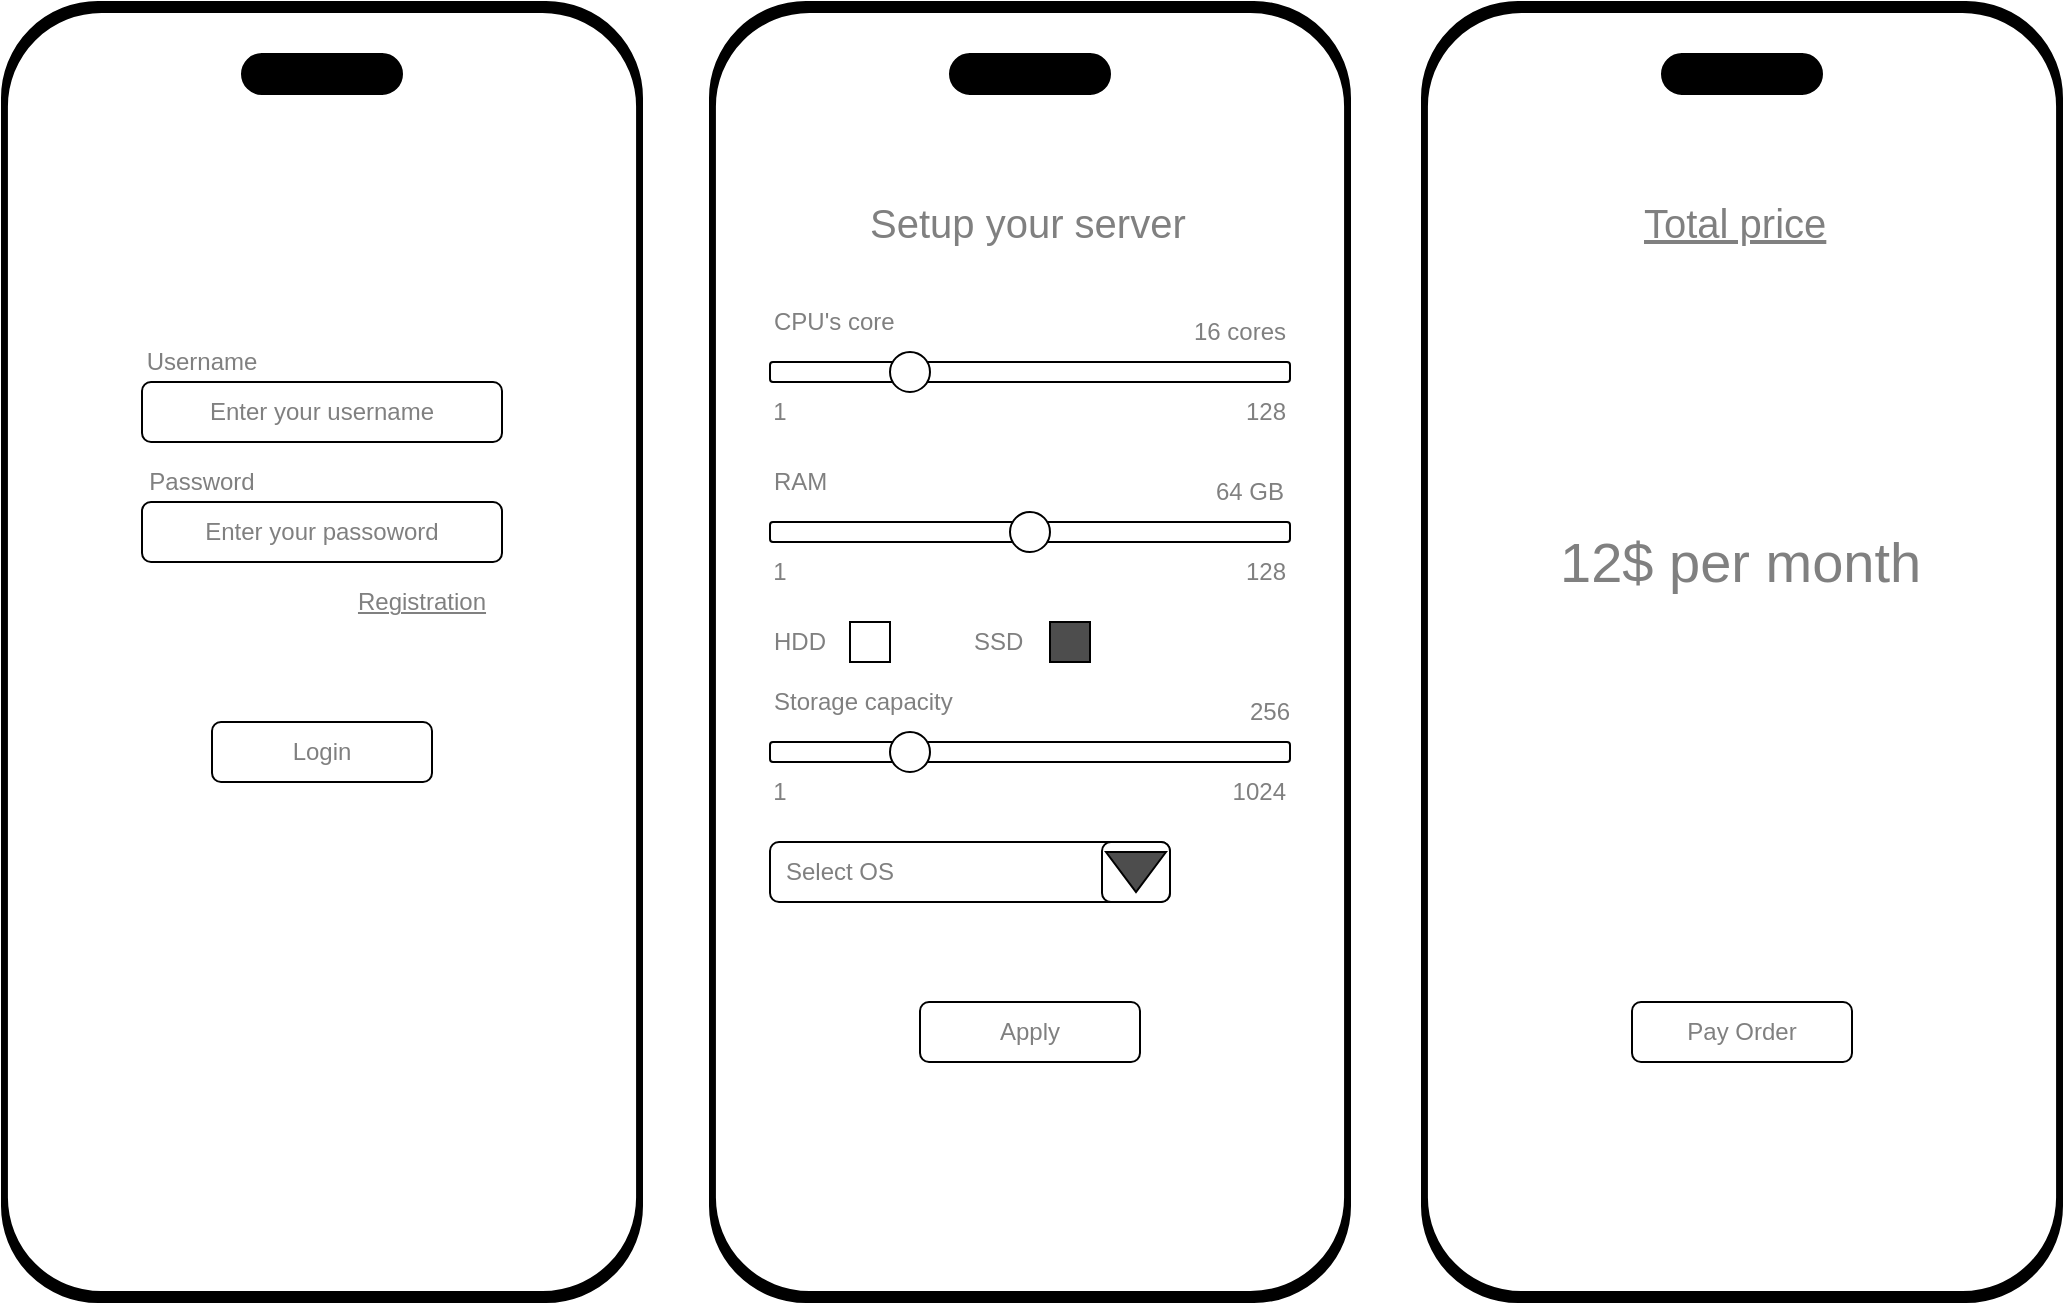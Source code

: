 <mxfile version="21.6.8" type="device">
  <diagram name="Страница — 1" id="HxW6GojPNqiicMQGRBJ_">
    <mxGraphModel dx="1420" dy="1006" grid="1" gridSize="10" guides="1" tooltips="1" connect="1" arrows="1" fold="1" page="1" pageScale="1" pageWidth="827" pageHeight="1169" math="0" shadow="0">
      <root>
        <mxCell id="0" />
        <mxCell id="1" parent="0" />
        <mxCell id="lTt8sXJPaiqsI27GvJI6-10" value="" style="group" vertex="1" connectable="0" parent="1">
          <mxGeometry x="60" y="140" width="320" height="650" as="geometry" />
        </mxCell>
        <mxCell id="lTt8sXJPaiqsI27GvJI6-1" value="" style="rounded=1;whiteSpace=wrap;html=1;fillColor=#000000;" vertex="1" parent="lTt8sXJPaiqsI27GvJI6-10">
          <mxGeometry width="320" height="650" as="geometry" />
        </mxCell>
        <mxCell id="lTt8sXJPaiqsI27GvJI6-2" value="" style="rounded=1;whiteSpace=wrap;html=1;" vertex="1" parent="lTt8sXJPaiqsI27GvJI6-10">
          <mxGeometry x="2.46" y="5" width="315.08" height="640" as="geometry" />
        </mxCell>
        <mxCell id="lTt8sXJPaiqsI27GvJI6-6" value="" style="group;fillColor=default;" vertex="1" connectable="0" parent="lTt8sXJPaiqsI27GvJI6-10">
          <mxGeometry x="120" y="26" width="80" height="22.5" as="geometry" />
        </mxCell>
        <mxCell id="lTt8sXJPaiqsI27GvJI6-3" value="" style="rounded=0;whiteSpace=wrap;html=1;fillColor=#000000;" vertex="1" parent="lTt8sXJPaiqsI27GvJI6-6">
          <mxGeometry x="10" width="60" height="20" as="geometry" />
        </mxCell>
        <mxCell id="lTt8sXJPaiqsI27GvJI6-4" value="" style="ellipse;whiteSpace=wrap;html=1;aspect=fixed;fillColor=#000000;" vertex="1" parent="lTt8sXJPaiqsI27GvJI6-6">
          <mxGeometry width="20" height="20" as="geometry" />
        </mxCell>
        <mxCell id="lTt8sXJPaiqsI27GvJI6-5" value="" style="ellipse;whiteSpace=wrap;html=1;aspect=fixed;fillColor=#000000;" vertex="1" parent="lTt8sXJPaiqsI27GvJI6-6">
          <mxGeometry x="60" width="20" height="20" as="geometry" />
        </mxCell>
        <mxCell id="lTt8sXJPaiqsI27GvJI6-34" value="" style="group" vertex="1" connectable="0" parent="lTt8sXJPaiqsI27GvJI6-10">
          <mxGeometry x="70" y="160" width="180" height="60" as="geometry" />
        </mxCell>
        <mxCell id="lTt8sXJPaiqsI27GvJI6-11" value="" style="rounded=1;whiteSpace=wrap;html=1;" vertex="1" parent="lTt8sXJPaiqsI27GvJI6-34">
          <mxGeometry y="30" width="180" height="30" as="geometry" />
        </mxCell>
        <mxCell id="lTt8sXJPaiqsI27GvJI6-13" value="Username" style="text;html=1;strokeColor=none;fillColor=none;align=center;verticalAlign=middle;whiteSpace=wrap;rounded=0;fontColor=#808080;" vertex="1" parent="lTt8sXJPaiqsI27GvJI6-34">
          <mxGeometry y="10" width="60" height="20" as="geometry" />
        </mxCell>
        <mxCell id="lTt8sXJPaiqsI27GvJI6-33" value="Enter your username" style="text;html=1;strokeColor=none;fillColor=none;align=center;verticalAlign=middle;whiteSpace=wrap;rounded=0;fontColor=#808080;" vertex="1" parent="lTt8sXJPaiqsI27GvJI6-34">
          <mxGeometry x="10" y="35" width="160" height="20" as="geometry" />
        </mxCell>
        <mxCell id="lTt8sXJPaiqsI27GvJI6-47" value="" style="group" vertex="1" connectable="0" parent="lTt8sXJPaiqsI27GvJI6-10">
          <mxGeometry x="70" y="220" width="180" height="60" as="geometry" />
        </mxCell>
        <mxCell id="lTt8sXJPaiqsI27GvJI6-48" value="" style="rounded=1;whiteSpace=wrap;html=1;" vertex="1" parent="lTt8sXJPaiqsI27GvJI6-47">
          <mxGeometry y="30" width="180" height="30" as="geometry" />
        </mxCell>
        <mxCell id="lTt8sXJPaiqsI27GvJI6-50" value="Enter your passoword" style="text;html=1;strokeColor=none;fillColor=none;align=center;verticalAlign=middle;whiteSpace=wrap;rounded=0;fontColor=#808080;" vertex="1" parent="lTt8sXJPaiqsI27GvJI6-47">
          <mxGeometry x="10" y="35" width="160" height="20" as="geometry" />
        </mxCell>
        <mxCell id="lTt8sXJPaiqsI27GvJI6-49" value="Password" style="text;html=1;strokeColor=none;fillColor=none;align=center;verticalAlign=middle;whiteSpace=wrap;rounded=0;fontColor=#808080;" vertex="1" parent="lTt8sXJPaiqsI27GvJI6-10">
          <mxGeometry x="70" y="230" width="60" height="20" as="geometry" />
        </mxCell>
        <mxCell id="lTt8sXJPaiqsI27GvJI6-52" value="Registration" style="text;html=1;strokeColor=none;fillColor=none;align=center;verticalAlign=middle;whiteSpace=wrap;rounded=0;fontColor=#808080;fontStyle=4" vertex="1" parent="lTt8sXJPaiqsI27GvJI6-10">
          <mxGeometry x="170" y="290" width="80" height="20" as="geometry" />
        </mxCell>
        <mxCell id="lTt8sXJPaiqsI27GvJI6-53" value="" style="rounded=1;whiteSpace=wrap;html=1;" vertex="1" parent="lTt8sXJPaiqsI27GvJI6-10">
          <mxGeometry x="105" y="360" width="110" height="30" as="geometry" />
        </mxCell>
        <mxCell id="lTt8sXJPaiqsI27GvJI6-54" value="Login" style="text;html=1;strokeColor=none;fillColor=none;align=center;verticalAlign=middle;whiteSpace=wrap;rounded=0;fontColor=#808080;" vertex="1" parent="lTt8sXJPaiqsI27GvJI6-10">
          <mxGeometry x="130" y="365" width="60" height="20" as="geometry" />
        </mxCell>
        <mxCell id="lTt8sXJPaiqsI27GvJI6-55" value="" style="group;align=right;" vertex="1" connectable="0" parent="1">
          <mxGeometry x="414" y="140" width="320" height="650" as="geometry" />
        </mxCell>
        <mxCell id="lTt8sXJPaiqsI27GvJI6-56" value="" style="rounded=1;whiteSpace=wrap;html=1;fillColor=#000000;" vertex="1" parent="lTt8sXJPaiqsI27GvJI6-55">
          <mxGeometry width="320" height="650" as="geometry" />
        </mxCell>
        <mxCell id="lTt8sXJPaiqsI27GvJI6-57" value="" style="rounded=1;whiteSpace=wrap;html=1;" vertex="1" parent="lTt8sXJPaiqsI27GvJI6-55">
          <mxGeometry x="2.46" y="5" width="315.08" height="640" as="geometry" />
        </mxCell>
        <mxCell id="lTt8sXJPaiqsI27GvJI6-58" value="" style="group;fillColor=default;" vertex="1" connectable="0" parent="lTt8sXJPaiqsI27GvJI6-55">
          <mxGeometry x="120" y="26" width="80" height="22.5" as="geometry" />
        </mxCell>
        <mxCell id="lTt8sXJPaiqsI27GvJI6-59" value="" style="rounded=0;whiteSpace=wrap;html=1;fillColor=#000000;" vertex="1" parent="lTt8sXJPaiqsI27GvJI6-58">
          <mxGeometry x="10" width="60" height="20" as="geometry" />
        </mxCell>
        <mxCell id="lTt8sXJPaiqsI27GvJI6-60" value="" style="ellipse;whiteSpace=wrap;html=1;aspect=fixed;fillColor=#000000;" vertex="1" parent="lTt8sXJPaiqsI27GvJI6-58">
          <mxGeometry width="20" height="20" as="geometry" />
        </mxCell>
        <mxCell id="lTt8sXJPaiqsI27GvJI6-61" value="" style="ellipse;whiteSpace=wrap;html=1;aspect=fixed;fillColor=#000000;" vertex="1" parent="lTt8sXJPaiqsI27GvJI6-58">
          <mxGeometry x="60" width="20" height="20" as="geometry" />
        </mxCell>
        <mxCell id="lTt8sXJPaiqsI27GvJI6-82" value="" style="group" vertex="1" connectable="0" parent="lTt8sXJPaiqsI27GvJI6-55">
          <mxGeometry x="30" y="150" width="260" height="65" as="geometry" />
        </mxCell>
        <mxCell id="lTt8sXJPaiqsI27GvJI6-73" value="" style="rounded=1;whiteSpace=wrap;html=1;strokeWidth=1;perimeterSpacing=0;" vertex="1" parent="lTt8sXJPaiqsI27GvJI6-82">
          <mxGeometry y="30" width="260" height="10" as="geometry" />
        </mxCell>
        <mxCell id="lTt8sXJPaiqsI27GvJI6-74" value="" style="ellipse;whiteSpace=wrap;html=1;aspect=fixed;" vertex="1" parent="lTt8sXJPaiqsI27GvJI6-82">
          <mxGeometry x="60" y="25" width="20" height="20" as="geometry" />
        </mxCell>
        <mxCell id="lTt8sXJPaiqsI27GvJI6-76" value="CPU&#39;s core" style="text;html=1;strokeColor=none;fillColor=none;align=left;verticalAlign=middle;whiteSpace=wrap;rounded=0;fontColor=#808080;" vertex="1" parent="lTt8sXJPaiqsI27GvJI6-82">
          <mxGeometry width="80" height="20" as="geometry" />
        </mxCell>
        <mxCell id="lTt8sXJPaiqsI27GvJI6-77" value="1" style="text;html=1;strokeColor=none;fillColor=none;align=center;verticalAlign=middle;whiteSpace=wrap;rounded=0;fontColor=#808080;" vertex="1" parent="lTt8sXJPaiqsI27GvJI6-82">
          <mxGeometry y="45" width="10" height="20" as="geometry" />
        </mxCell>
        <mxCell id="lTt8sXJPaiqsI27GvJI6-78" value="128" style="text;html=1;strokeColor=none;fillColor=none;align=right;verticalAlign=middle;whiteSpace=wrap;rounded=0;fontColor=#808080;" vertex="1" parent="lTt8sXJPaiqsI27GvJI6-82">
          <mxGeometry x="230" y="45" width="30" height="20" as="geometry" />
        </mxCell>
        <mxCell id="lTt8sXJPaiqsI27GvJI6-79" value="16 cores" style="text;html=1;strokeColor=none;fillColor=none;align=center;verticalAlign=middle;whiteSpace=wrap;rounded=0;fontColor=#808080;" vertex="1" parent="lTt8sXJPaiqsI27GvJI6-82">
          <mxGeometry x="210" y="5" width="50" height="20" as="geometry" />
        </mxCell>
        <mxCell id="lTt8sXJPaiqsI27GvJI6-83" value="" style="group" vertex="1" connectable="0" parent="lTt8sXJPaiqsI27GvJI6-55">
          <mxGeometry x="30" y="230" width="260" height="65" as="geometry" />
        </mxCell>
        <mxCell id="lTt8sXJPaiqsI27GvJI6-84" value="" style="rounded=1;whiteSpace=wrap;html=1;strokeWidth=1;perimeterSpacing=0;" vertex="1" parent="lTt8sXJPaiqsI27GvJI6-83">
          <mxGeometry y="30" width="260" height="10" as="geometry" />
        </mxCell>
        <mxCell id="lTt8sXJPaiqsI27GvJI6-85" value="" style="ellipse;whiteSpace=wrap;html=1;aspect=fixed;" vertex="1" parent="lTt8sXJPaiqsI27GvJI6-83">
          <mxGeometry x="120" y="25" width="20" height="20" as="geometry" />
        </mxCell>
        <mxCell id="lTt8sXJPaiqsI27GvJI6-86" value="RAM" style="text;html=1;strokeColor=none;fillColor=none;align=left;verticalAlign=middle;whiteSpace=wrap;rounded=0;fontColor=#808080;" vertex="1" parent="lTt8sXJPaiqsI27GvJI6-83">
          <mxGeometry width="80" height="20" as="geometry" />
        </mxCell>
        <mxCell id="lTt8sXJPaiqsI27GvJI6-87" value="1" style="text;html=1;strokeColor=none;fillColor=none;align=center;verticalAlign=middle;whiteSpace=wrap;rounded=0;fontColor=#808080;" vertex="1" parent="lTt8sXJPaiqsI27GvJI6-83">
          <mxGeometry y="45" width="10" height="20" as="geometry" />
        </mxCell>
        <mxCell id="lTt8sXJPaiqsI27GvJI6-88" value="128" style="text;html=1;strokeColor=none;fillColor=none;align=right;verticalAlign=middle;whiteSpace=wrap;rounded=0;fontColor=#808080;" vertex="1" parent="lTt8sXJPaiqsI27GvJI6-83">
          <mxGeometry x="230" y="45" width="30" height="20" as="geometry" />
        </mxCell>
        <mxCell id="lTt8sXJPaiqsI27GvJI6-89" value="64 GB" style="text;html=1;strokeColor=none;fillColor=none;align=center;verticalAlign=middle;whiteSpace=wrap;rounded=0;fontColor=#808080;" vertex="1" parent="lTt8sXJPaiqsI27GvJI6-83">
          <mxGeometry x="220" y="5" width="40" height="20" as="geometry" />
        </mxCell>
        <mxCell id="lTt8sXJPaiqsI27GvJI6-90" value="" style="group" vertex="1" connectable="0" parent="lTt8sXJPaiqsI27GvJI6-55">
          <mxGeometry x="30" y="340" width="260" height="65" as="geometry" />
        </mxCell>
        <mxCell id="lTt8sXJPaiqsI27GvJI6-91" value="" style="rounded=1;whiteSpace=wrap;html=1;strokeWidth=1;perimeterSpacing=0;" vertex="1" parent="lTt8sXJPaiqsI27GvJI6-90">
          <mxGeometry y="30" width="260" height="10" as="geometry" />
        </mxCell>
        <mxCell id="lTt8sXJPaiqsI27GvJI6-92" value="" style="ellipse;whiteSpace=wrap;html=1;aspect=fixed;" vertex="1" parent="lTt8sXJPaiqsI27GvJI6-90">
          <mxGeometry x="60" y="25" width="20" height="20" as="geometry" />
        </mxCell>
        <mxCell id="lTt8sXJPaiqsI27GvJI6-93" value="Storage capacity" style="text;html=1;strokeColor=none;fillColor=none;align=left;verticalAlign=middle;whiteSpace=wrap;rounded=0;fontColor=#808080;" vertex="1" parent="lTt8sXJPaiqsI27GvJI6-90">
          <mxGeometry width="110" height="20" as="geometry" />
        </mxCell>
        <mxCell id="lTt8sXJPaiqsI27GvJI6-94" value="1" style="text;html=1;strokeColor=none;fillColor=none;align=center;verticalAlign=middle;whiteSpace=wrap;rounded=0;fontColor=#808080;" vertex="1" parent="lTt8sXJPaiqsI27GvJI6-90">
          <mxGeometry y="45" width="10" height="20" as="geometry" />
        </mxCell>
        <mxCell id="lTt8sXJPaiqsI27GvJI6-95" value="1024" style="text;html=1;strokeColor=none;fillColor=none;align=right;verticalAlign=middle;whiteSpace=wrap;rounded=0;fontColor=#808080;" vertex="1" parent="lTt8sXJPaiqsI27GvJI6-90">
          <mxGeometry x="220" y="45" width="40" height="20" as="geometry" />
        </mxCell>
        <mxCell id="lTt8sXJPaiqsI27GvJI6-96" value="256" style="text;html=1;strokeColor=none;fillColor=none;align=center;verticalAlign=middle;whiteSpace=wrap;rounded=0;fontColor=#808080;" vertex="1" parent="lTt8sXJPaiqsI27GvJI6-90">
          <mxGeometry x="240" y="5" width="20" height="20" as="geometry" />
        </mxCell>
        <mxCell id="lTt8sXJPaiqsI27GvJI6-105" value="" style="group" vertex="1" connectable="0" parent="lTt8sXJPaiqsI27GvJI6-55">
          <mxGeometry x="30" y="310" width="60" height="20" as="geometry" />
        </mxCell>
        <mxCell id="lTt8sXJPaiqsI27GvJI6-99" value="HDD" style="text;html=1;strokeColor=none;fillColor=none;align=left;verticalAlign=middle;whiteSpace=wrap;rounded=0;fontColor=#808080;" vertex="1" parent="lTt8sXJPaiqsI27GvJI6-105">
          <mxGeometry width="60" height="20" as="geometry" />
        </mxCell>
        <mxCell id="lTt8sXJPaiqsI27GvJI6-101" value="" style="rounded=0;whiteSpace=wrap;html=1;" vertex="1" parent="lTt8sXJPaiqsI27GvJI6-105">
          <mxGeometry x="40" width="20" height="20" as="geometry" />
        </mxCell>
        <mxCell id="lTt8sXJPaiqsI27GvJI6-106" value="" style="group" vertex="1" connectable="0" parent="lTt8sXJPaiqsI27GvJI6-55">
          <mxGeometry x="130" y="310" width="60" height="20" as="geometry" />
        </mxCell>
        <mxCell id="lTt8sXJPaiqsI27GvJI6-107" style="edgeStyle=orthogonalEdgeStyle;rounded=0;orthogonalLoop=1;jettySize=auto;html=1;exitX=0.75;exitY=1;exitDx=0;exitDy=0;entryX=0.25;entryY=1;entryDx=0;entryDy=0;" edge="1" parent="lTt8sXJPaiqsI27GvJI6-106" source="lTt8sXJPaiqsI27GvJI6-100" target="lTt8sXJPaiqsI27GvJI6-102">
          <mxGeometry relative="1" as="geometry" />
        </mxCell>
        <mxCell id="lTt8sXJPaiqsI27GvJI6-100" value="SSD" style="text;html=1;strokeColor=none;fillColor=none;align=left;verticalAlign=middle;whiteSpace=wrap;rounded=0;fontColor=#808080;" vertex="1" parent="lTt8sXJPaiqsI27GvJI6-106">
          <mxGeometry width="60" height="20" as="geometry" />
        </mxCell>
        <mxCell id="lTt8sXJPaiqsI27GvJI6-102" value="" style="rounded=0;whiteSpace=wrap;html=1;fillColor=#4D4D4D;" vertex="1" parent="lTt8sXJPaiqsI27GvJI6-106">
          <mxGeometry x="40" width="20" height="20" as="geometry" />
        </mxCell>
        <mxCell id="lTt8sXJPaiqsI27GvJI6-111" value="" style="rounded=1;whiteSpace=wrap;html=1;" vertex="1" parent="lTt8sXJPaiqsI27GvJI6-55">
          <mxGeometry x="30" y="420" width="200" height="30" as="geometry" />
        </mxCell>
        <mxCell id="lTt8sXJPaiqsI27GvJI6-112" value="Select OS" style="text;html=1;strokeColor=none;fillColor=none;align=left;verticalAlign=middle;whiteSpace=wrap;rounded=0;fontColor=#808080;" vertex="1" parent="lTt8sXJPaiqsI27GvJI6-55">
          <mxGeometry x="36" y="425" width="184" height="20" as="geometry" />
        </mxCell>
        <mxCell id="lTt8sXJPaiqsI27GvJI6-113" value="" style="rounded=1;whiteSpace=wrap;html=1;" vertex="1" parent="lTt8sXJPaiqsI27GvJI6-55">
          <mxGeometry x="196" y="420" width="34" height="30" as="geometry" />
        </mxCell>
        <mxCell id="lTt8sXJPaiqsI27GvJI6-114" value="" style="triangle;whiteSpace=wrap;html=1;rotation=90;fillColor=#4D4D4D;" vertex="1" parent="lTt8sXJPaiqsI27GvJI6-55">
          <mxGeometry x="203" y="420" width="20" height="30" as="geometry" />
        </mxCell>
        <mxCell id="lTt8sXJPaiqsI27GvJI6-119" value="Setup your server" style="text;html=1;strokeColor=none;fillColor=none;align=left;verticalAlign=middle;whiteSpace=wrap;rounded=0;fontColor=#808080;fontSize=20;" vertex="1" parent="lTt8sXJPaiqsI27GvJI6-55">
          <mxGeometry x="78" y="100" width="164" height="20" as="geometry" />
        </mxCell>
        <mxCell id="lTt8sXJPaiqsI27GvJI6-120" value="" style="rounded=1;whiteSpace=wrap;html=1;" vertex="1" parent="lTt8sXJPaiqsI27GvJI6-55">
          <mxGeometry x="105" y="500" width="110" height="30" as="geometry" />
        </mxCell>
        <mxCell id="lTt8sXJPaiqsI27GvJI6-121" value="Apply" style="text;html=1;strokeColor=none;fillColor=none;align=center;verticalAlign=middle;whiteSpace=wrap;rounded=0;fontColor=#808080;" vertex="1" parent="lTt8sXJPaiqsI27GvJI6-55">
          <mxGeometry x="130" y="505" width="60" height="20" as="geometry" />
        </mxCell>
        <mxCell id="lTt8sXJPaiqsI27GvJI6-122" value="" style="group;align=right;" vertex="1" connectable="0" parent="1">
          <mxGeometry x="770" y="140" width="320" height="650" as="geometry" />
        </mxCell>
        <mxCell id="lTt8sXJPaiqsI27GvJI6-123" value="" style="rounded=1;whiteSpace=wrap;html=1;fillColor=#000000;" vertex="1" parent="lTt8sXJPaiqsI27GvJI6-122">
          <mxGeometry width="320" height="650" as="geometry" />
        </mxCell>
        <mxCell id="lTt8sXJPaiqsI27GvJI6-124" value="" style="rounded=1;whiteSpace=wrap;html=1;" vertex="1" parent="lTt8sXJPaiqsI27GvJI6-122">
          <mxGeometry x="2.46" y="5" width="315.08" height="640" as="geometry" />
        </mxCell>
        <mxCell id="lTt8sXJPaiqsI27GvJI6-125" value="" style="group;fillColor=default;" vertex="1" connectable="0" parent="lTt8sXJPaiqsI27GvJI6-122">
          <mxGeometry x="120" y="26" width="80" height="22.5" as="geometry" />
        </mxCell>
        <mxCell id="lTt8sXJPaiqsI27GvJI6-126" value="" style="rounded=0;whiteSpace=wrap;html=1;fillColor=#000000;" vertex="1" parent="lTt8sXJPaiqsI27GvJI6-125">
          <mxGeometry x="10" width="60" height="20" as="geometry" />
        </mxCell>
        <mxCell id="lTt8sXJPaiqsI27GvJI6-127" value="" style="ellipse;whiteSpace=wrap;html=1;aspect=fixed;fillColor=#000000;" vertex="1" parent="lTt8sXJPaiqsI27GvJI6-125">
          <mxGeometry width="20" height="20" as="geometry" />
        </mxCell>
        <mxCell id="lTt8sXJPaiqsI27GvJI6-128" value="" style="ellipse;whiteSpace=wrap;html=1;aspect=fixed;fillColor=#000000;" vertex="1" parent="lTt8sXJPaiqsI27GvJI6-125">
          <mxGeometry x="60" width="20" height="20" as="geometry" />
        </mxCell>
        <mxCell id="lTt8sXJPaiqsI27GvJI6-162" value="" style="rounded=1;whiteSpace=wrap;html=1;" vertex="1" parent="lTt8sXJPaiqsI27GvJI6-122">
          <mxGeometry x="105" y="500" width="110" height="30" as="geometry" />
        </mxCell>
        <mxCell id="lTt8sXJPaiqsI27GvJI6-163" value="Pay Order" style="text;html=1;strokeColor=none;fillColor=none;align=center;verticalAlign=middle;whiteSpace=wrap;rounded=0;fontColor=#808080;" vertex="1" parent="lTt8sXJPaiqsI27GvJI6-122">
          <mxGeometry x="130" y="505" width="60" height="20" as="geometry" />
        </mxCell>
        <mxCell id="lTt8sXJPaiqsI27GvJI6-207" value="Total price" style="text;html=1;strokeColor=none;fillColor=none;align=left;verticalAlign=middle;whiteSpace=wrap;rounded=0;fontColor=#808080;fontSize=20;fontStyle=4" vertex="1" parent="lTt8sXJPaiqsI27GvJI6-122">
          <mxGeometry x="109" y="100" width="102" height="20" as="geometry" />
        </mxCell>
        <mxCell id="lTt8sXJPaiqsI27GvJI6-209" value="12$ per month" style="text;html=1;strokeColor=none;fillColor=none;align=left;verticalAlign=middle;whiteSpace=wrap;rounded=0;fontColor=#808080;fontSize=28;fontStyle=0" vertex="1" parent="lTt8sXJPaiqsI27GvJI6-122">
          <mxGeometry x="67.25" y="270" width="185.5" height="20" as="geometry" />
        </mxCell>
      </root>
    </mxGraphModel>
  </diagram>
</mxfile>
